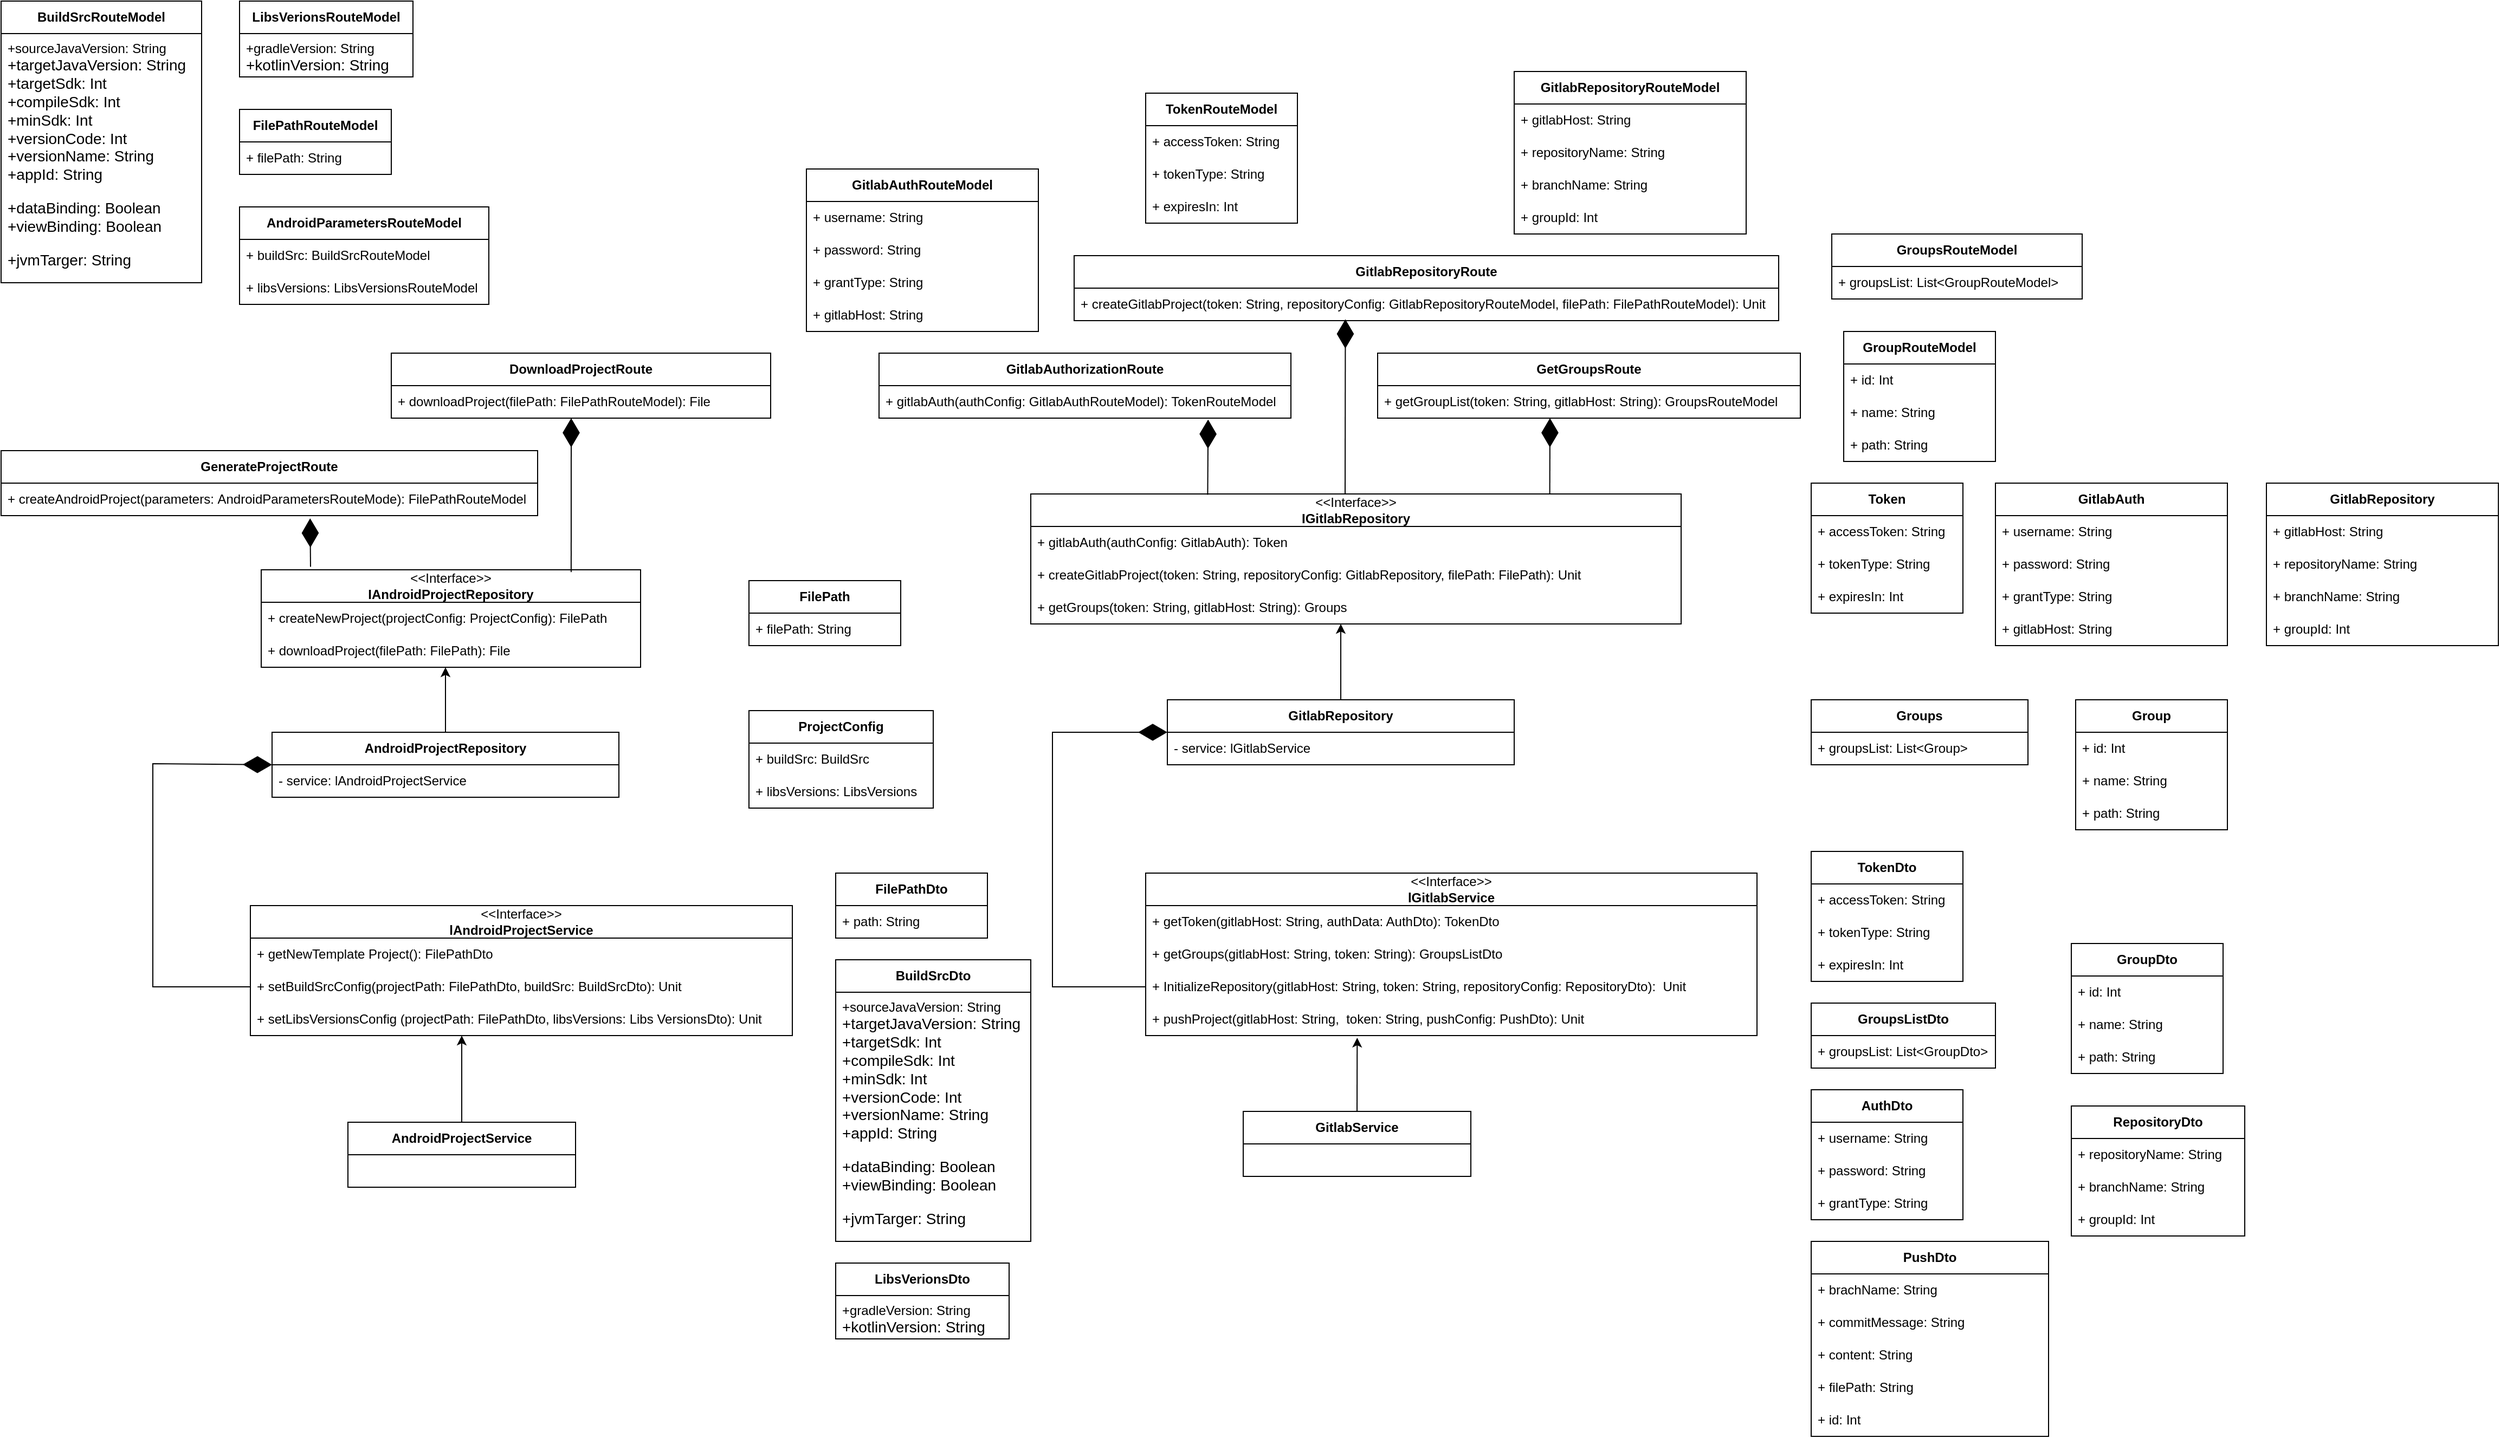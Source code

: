<mxfile version="21.3.7" type="device">
  <diagram id="QqnPoe2dKmuLvNGkM8AR" name="Страница 2">
    <mxGraphModel dx="2788" dy="2554" grid="0" gridSize="10" guides="1" tooltips="1" connect="1" arrows="1" fold="1" page="0" pageScale="1" pageWidth="827" pageHeight="1169" math="0" shadow="0">
      <root>
        <mxCell id="0" />
        <mxCell id="1" parent="0" />
        <mxCell id="1bQ7xXCI_m404nSx6LuV-2" value="&amp;lt;&amp;lt;Interface&amp;gt;&amp;gt;&lt;br&gt;&lt;b&gt;IAndroidProjectRepository&lt;/b&gt;" style="swimlane;fontStyle=0;childLayout=stackLayout;horizontal=1;startSize=30;horizontalStack=0;resizeParent=1;resizeParentMax=0;resizeLast=0;collapsible=1;marginBottom=0;whiteSpace=wrap;html=1;" vertex="1" parent="1">
          <mxGeometry x="130" y="110" width="350" height="90" as="geometry" />
        </mxCell>
        <mxCell id="1bQ7xXCI_m404nSx6LuV-3" value="+ createNewProject(projectConfig: ProjectConfig): FilePath" style="text;strokeColor=none;fillColor=none;align=left;verticalAlign=middle;spacingLeft=4;spacingRight=4;overflow=hidden;points=[[0,0.5],[1,0.5]];portConstraint=eastwest;rotatable=0;whiteSpace=wrap;html=1;" vertex="1" parent="1bQ7xXCI_m404nSx6LuV-2">
          <mxGeometry y="30" width="350" height="30" as="geometry" />
        </mxCell>
        <mxCell id="GmFk4hsLB5Go_FKo_Ru6-91" value="+ downloadProject(filePath: FilePath): File" style="text;strokeColor=none;fillColor=none;align=left;verticalAlign=middle;spacingLeft=4;spacingRight=4;overflow=hidden;points=[[0,0.5],[1,0.5]];portConstraint=eastwest;rotatable=0;whiteSpace=wrap;html=1;" vertex="1" parent="1bQ7xXCI_m404nSx6LuV-2">
          <mxGeometry y="60" width="350" height="30" as="geometry" />
        </mxCell>
        <mxCell id="1bQ7xXCI_m404nSx6LuV-6" value="&lt;b&gt;AndroidProjectRepository&lt;/b&gt;" style="swimlane;fontStyle=0;childLayout=stackLayout;horizontal=1;startSize=30;horizontalStack=0;resizeParent=1;resizeParentMax=0;resizeLast=0;collapsible=1;marginBottom=0;whiteSpace=wrap;html=1;" vertex="1" parent="1">
          <mxGeometry x="140" y="260" width="320" height="60" as="geometry" />
        </mxCell>
        <mxCell id="1bQ7xXCI_m404nSx6LuV-7" value="- service: lAndroidProjectService" style="text;strokeColor=none;fillColor=none;align=left;verticalAlign=middle;spacingLeft=4;spacingRight=4;overflow=hidden;points=[[0,0.5],[1,0.5]];portConstraint=eastwest;rotatable=0;whiteSpace=wrap;html=1;" vertex="1" parent="1bQ7xXCI_m404nSx6LuV-6">
          <mxGeometry y="30" width="320" height="30" as="geometry" />
        </mxCell>
        <mxCell id="1bQ7xXCI_m404nSx6LuV-10" value="&amp;lt;&amp;lt;Interface&amp;gt;&amp;gt;&lt;br&gt;&lt;b&gt;lAndroidProjectService&lt;/b&gt;" style="swimlane;fontStyle=0;childLayout=stackLayout;horizontal=1;startSize=30;horizontalStack=0;resizeParent=1;resizeParentMax=0;resizeLast=0;collapsible=1;marginBottom=0;whiteSpace=wrap;html=1;" vertex="1" parent="1">
          <mxGeometry x="120" y="420" width="500" height="120" as="geometry" />
        </mxCell>
        <mxCell id="1bQ7xXCI_m404nSx6LuV-11" value="+ getNewTemplate Project(): FilePathDto" style="text;strokeColor=none;fillColor=none;align=left;verticalAlign=middle;spacingLeft=4;spacingRight=4;overflow=hidden;points=[[0,0.5],[1,0.5]];portConstraint=eastwest;rotatable=0;whiteSpace=wrap;html=1;" vertex="1" parent="1bQ7xXCI_m404nSx6LuV-10">
          <mxGeometry y="30" width="500" height="30" as="geometry" />
        </mxCell>
        <mxCell id="1bQ7xXCI_m404nSx6LuV-12" value="+ setBuildSrcConfig(projectPath: FilePathDto, buildSrc: BuildSrcDto): Unit" style="text;strokeColor=none;fillColor=none;align=left;verticalAlign=middle;spacingLeft=4;spacingRight=4;overflow=hidden;points=[[0,0.5],[1,0.5]];portConstraint=eastwest;rotatable=0;whiteSpace=wrap;html=1;" vertex="1" parent="1bQ7xXCI_m404nSx6LuV-10">
          <mxGeometry y="60" width="500" height="30" as="geometry" />
        </mxCell>
        <mxCell id="1bQ7xXCI_m404nSx6LuV-13" value="+ setLibsVersionsConfig (projectPath: FilePathDto, libsVersions: Libs VersionsDto): Unit" style="text;strokeColor=none;fillColor=none;align=left;verticalAlign=middle;spacingLeft=4;spacingRight=4;overflow=hidden;points=[[0,0.5],[1,0.5]];portConstraint=eastwest;rotatable=0;whiteSpace=wrap;html=1;" vertex="1" parent="1bQ7xXCI_m404nSx6LuV-10">
          <mxGeometry y="90" width="500" height="30" as="geometry" />
        </mxCell>
        <mxCell id="1bQ7xXCI_m404nSx6LuV-14" value="&lt;b&gt;AndroidProjectService&lt;/b&gt;" style="swimlane;fontStyle=0;childLayout=stackLayout;horizontal=1;startSize=30;horizontalStack=0;resizeParent=1;resizeParentMax=0;resizeLast=0;collapsible=1;marginBottom=0;whiteSpace=wrap;html=1;" vertex="1" parent="1">
          <mxGeometry x="210" y="620" width="210" height="60" as="geometry" />
        </mxCell>
        <mxCell id="1bQ7xXCI_m404nSx6LuV-18" value="&lt;b&gt;FilePath&lt;/b&gt;" style="swimlane;fontStyle=0;childLayout=stackLayout;horizontal=1;startSize=30;horizontalStack=0;resizeParent=1;resizeParentMax=0;resizeLast=0;collapsible=1;marginBottom=0;whiteSpace=wrap;html=1;" vertex="1" parent="1">
          <mxGeometry x="580" y="120" width="140" height="60" as="geometry" />
        </mxCell>
        <mxCell id="1bQ7xXCI_m404nSx6LuV-19" value="+ filePath: String" style="text;strokeColor=none;fillColor=none;align=left;verticalAlign=middle;spacingLeft=4;spacingRight=4;overflow=hidden;points=[[0,0.5],[1,0.5]];portConstraint=eastwest;rotatable=0;whiteSpace=wrap;html=1;" vertex="1" parent="1bQ7xXCI_m404nSx6LuV-18">
          <mxGeometry y="30" width="140" height="30" as="geometry" />
        </mxCell>
        <mxCell id="1bQ7xXCI_m404nSx6LuV-22" value="&lt;b&gt;ProjectConfig&lt;/b&gt;" style="swimlane;fontStyle=0;childLayout=stackLayout;horizontal=1;startSize=30;horizontalStack=0;resizeParent=1;resizeParentMax=0;resizeLast=0;collapsible=1;marginBottom=0;whiteSpace=wrap;html=1;" vertex="1" parent="1">
          <mxGeometry x="580" y="240" width="170" height="90" as="geometry" />
        </mxCell>
        <mxCell id="1bQ7xXCI_m404nSx6LuV-23" value="+ buildSrc: BuildSrc" style="text;strokeColor=none;fillColor=none;align=left;verticalAlign=middle;spacingLeft=4;spacingRight=4;overflow=hidden;points=[[0,0.5],[1,0.5]];portConstraint=eastwest;rotatable=0;whiteSpace=wrap;html=1;" vertex="1" parent="1bQ7xXCI_m404nSx6LuV-22">
          <mxGeometry y="30" width="170" height="30" as="geometry" />
        </mxCell>
        <mxCell id="1bQ7xXCI_m404nSx6LuV-24" value="+ libsVersions: LibsVersions" style="text;strokeColor=none;fillColor=none;align=left;verticalAlign=middle;spacingLeft=4;spacingRight=4;overflow=hidden;points=[[0,0.5],[1,0.5]];portConstraint=eastwest;rotatable=0;whiteSpace=wrap;html=1;" vertex="1" parent="1bQ7xXCI_m404nSx6LuV-22">
          <mxGeometry y="60" width="170" height="30" as="geometry" />
        </mxCell>
        <mxCell id="1bQ7xXCI_m404nSx6LuV-26" value="&lt;b&gt;FilePathDto&lt;/b&gt;" style="swimlane;fontStyle=0;childLayout=stackLayout;horizontal=1;startSize=30;horizontalStack=0;resizeParent=1;resizeParentMax=0;resizeLast=0;collapsible=1;marginBottom=0;whiteSpace=wrap;html=1;" vertex="1" parent="1">
          <mxGeometry x="660" y="390" width="140" height="60" as="geometry" />
        </mxCell>
        <mxCell id="1bQ7xXCI_m404nSx6LuV-27" value="+ path: String" style="text;strokeColor=none;fillColor=none;align=left;verticalAlign=middle;spacingLeft=4;spacingRight=4;overflow=hidden;points=[[0,0.5],[1,0.5]];portConstraint=eastwest;rotatable=0;whiteSpace=wrap;html=1;" vertex="1" parent="1bQ7xXCI_m404nSx6LuV-26">
          <mxGeometry y="30" width="140" height="30" as="geometry" />
        </mxCell>
        <mxCell id="1bQ7xXCI_m404nSx6LuV-30" value="&lt;b&gt;BuildSrcDto&lt;/b&gt;" style="swimlane;fontStyle=0;childLayout=stackLayout;horizontal=1;startSize=30;horizontalStack=0;resizeParent=1;resizeParentMax=0;resizeLast=0;collapsible=1;marginBottom=0;whiteSpace=wrap;html=1;" vertex="1" parent="1">
          <mxGeometry x="660" y="470" width="180" height="260" as="geometry" />
        </mxCell>
        <mxCell id="GmFk4hsLB5Go_FKo_Ru6-3" value="+sourceJavaVersion: String&lt;br style=&quot;border-color: var(--border-color); font-size: 14px;&quot;&gt;&lt;span style=&quot;font-size: 14px;&quot;&gt;+targetJavaVersion: String&lt;/span&gt;&lt;br style=&quot;border-color: var(--border-color); font-size: 14px;&quot;&gt;&lt;span style=&quot;font-size: 14px;&quot;&gt;+targetSdk: Int&lt;/span&gt;&lt;br style=&quot;border-color: var(--border-color); font-size: 14px;&quot;&gt;&lt;span style=&quot;font-size: 14px;&quot;&gt;+compileSdk: Int&lt;/span&gt;&lt;br style=&quot;border-color: var(--border-color); font-size: 14px;&quot;&gt;&lt;span style=&quot;font-size: 14px;&quot;&gt;+minSdk: Int&lt;/span&gt;&lt;br style=&quot;border-color: var(--border-color); font-size: 14px;&quot;&gt;&lt;span style=&quot;font-size: 14px;&quot;&gt;+versionCode: Int&lt;/span&gt;&lt;br style=&quot;border-color: var(--border-color); font-size: 14px;&quot;&gt;&lt;span style=&quot;font-size: 14px;&quot;&gt;+versionName: String&lt;/span&gt;&lt;br style=&quot;border-color: var(--border-color); font-size: 14px;&quot;&gt;&lt;span style=&quot;font-size: 14px;&quot;&gt;+appId: String&lt;/span&gt;&lt;br style=&quot;border-color: var(--border-color); font-size: 14px;&quot;&gt;&lt;br style=&quot;border-color: var(--border-color); font-size: 14px;&quot;&gt;&lt;span style=&quot;font-size: 14px;&quot;&gt;+dataBinding: Boolean&lt;/span&gt;&lt;br style=&quot;border-color: var(--border-color); font-size: 14px;&quot;&gt;&lt;span style=&quot;font-size: 14px;&quot;&gt;+viewBinding: Boolean&lt;/span&gt;&lt;br style=&quot;border-color: var(--border-color); font-size: 14px;&quot;&gt;&lt;br style=&quot;border-color: var(--border-color); font-size: 14px;&quot;&gt;&lt;span style=&quot;font-size: 14px;&quot;&gt;+jvmTarger: String&lt;/span&gt;" style="text;strokeColor=none;fillColor=none;align=left;verticalAlign=top;spacingLeft=4;spacingRight=4;overflow=hidden;points=[[0,0.5],[1,0.5]];portConstraint=eastwest;rotatable=0;whiteSpace=wrap;html=1;" vertex="1" parent="1bQ7xXCI_m404nSx6LuV-30">
          <mxGeometry y="30" width="180" height="230" as="geometry" />
        </mxCell>
        <mxCell id="1bQ7xXCI_m404nSx6LuV-34" value="&lt;b&gt;LibsVerionsDto&lt;/b&gt;" style="swimlane;fontStyle=0;childLayout=stackLayout;horizontal=1;startSize=30;horizontalStack=0;resizeParent=1;resizeParentMax=0;resizeLast=0;collapsible=1;marginBottom=0;whiteSpace=wrap;html=1;" vertex="1" parent="1">
          <mxGeometry x="660" y="750" width="160" height="70" as="geometry" />
        </mxCell>
        <mxCell id="1bQ7xXCI_m404nSx6LuV-36" value="+gradleVersion: String&lt;br style=&quot;border-color: var(--border-color); font-size: 14px;&quot;&gt;&lt;span style=&quot;font-size: 14px;&quot;&gt;+kotlinVersion: String&lt;/span&gt;" style="text;strokeColor=none;fillColor=none;align=left;verticalAlign=top;spacingLeft=4;spacingRight=4;overflow=hidden;points=[[0,0.5],[1,0.5]];portConstraint=eastwest;rotatable=0;whiteSpace=wrap;html=1;" vertex="1" parent="1bQ7xXCI_m404nSx6LuV-34">
          <mxGeometry y="30" width="160" height="40" as="geometry" />
        </mxCell>
        <mxCell id="1bQ7xXCI_m404nSx6LuV-39" value="" style="endArrow=classic;html=1;rounded=0;exitX=0.5;exitY=0;exitDx=0;exitDy=0;" edge="1" parent="1" source="1bQ7xXCI_m404nSx6LuV-6">
          <mxGeometry width="50" height="50" relative="1" as="geometry">
            <mxPoint x="390" y="450" as="sourcePoint" />
            <mxPoint x="300" y="200" as="targetPoint" />
          </mxGeometry>
        </mxCell>
        <mxCell id="1bQ7xXCI_m404nSx6LuV-40" value="" style="endArrow=classic;html=1;rounded=0;exitX=0.5;exitY=0;exitDx=0;exitDy=0;" edge="1" parent="1" source="1bQ7xXCI_m404nSx6LuV-14">
          <mxGeometry width="50" height="50" relative="1" as="geometry">
            <mxPoint x="390" y="450" as="sourcePoint" />
            <mxPoint x="315" y="540" as="targetPoint" />
          </mxGeometry>
        </mxCell>
        <mxCell id="1bQ7xXCI_m404nSx6LuV-41" value="" style="endArrow=diamondThin;endFill=1;endSize=24;html=1;rounded=0;exitX=0;exitY=0.5;exitDx=0;exitDy=0;" edge="1" parent="1" source="1bQ7xXCI_m404nSx6LuV-12">
          <mxGeometry width="160" relative="1" as="geometry">
            <mxPoint x="370" y="450" as="sourcePoint" />
            <mxPoint x="140" y="290" as="targetPoint" />
            <Array as="points">
              <mxPoint x="30" y="495" />
              <mxPoint x="30" y="289" />
            </Array>
          </mxGeometry>
        </mxCell>
        <mxCell id="ino0MLJPYsOl3QF0Kqt5-3" value="&amp;lt;&amp;lt;Interface&amp;gt;&amp;gt;&lt;br&gt;&lt;b&gt;IGitlabRepository&lt;/b&gt;" style="swimlane;fontStyle=0;childLayout=stackLayout;horizontal=1;startSize=30;horizontalStack=0;resizeParent=1;resizeParentMax=0;resizeLast=0;collapsible=1;marginBottom=0;whiteSpace=wrap;html=1;" vertex="1" parent="1">
          <mxGeometry x="840" y="40" width="600" height="120" as="geometry" />
        </mxCell>
        <mxCell id="GmFk4hsLB5Go_FKo_Ru6-87" value="+ gitlabAuth(authConfig:&amp;nbsp;&lt;span style=&quot;border-color: var(--border-color); text-align: center;&quot;&gt;GitlabAuth&lt;/span&gt;): Token" style="text;strokeColor=none;fillColor=none;align=left;verticalAlign=middle;spacingLeft=4;spacingRight=4;overflow=hidden;points=[[0,0.5],[1,0.5]];portConstraint=eastwest;rotatable=0;whiteSpace=wrap;html=1;" vertex="1" parent="ino0MLJPYsOl3QF0Kqt5-3">
          <mxGeometry y="30" width="600" height="30" as="geometry" />
        </mxCell>
        <mxCell id="GmFk4hsLB5Go_FKo_Ru6-86" value="+ createGitlabProject(token: String, repositoryConfig:&amp;nbsp;&lt;span style=&quot;border-color: var(--border-color); text-align: center;&quot;&gt;GitlabRepository, filePath: FilePath&lt;/span&gt;): Unit" style="text;strokeColor=none;fillColor=none;align=left;verticalAlign=middle;spacingLeft=4;spacingRight=4;overflow=hidden;points=[[0,0.5],[1,0.5]];portConstraint=eastwest;rotatable=0;whiteSpace=wrap;html=1;" vertex="1" parent="ino0MLJPYsOl3QF0Kqt5-3">
          <mxGeometry y="60" width="600" height="30" as="geometry" />
        </mxCell>
        <mxCell id="GmFk4hsLB5Go_FKo_Ru6-88" value="+ getGroups(token: String, gitlabHost: String): Groups" style="text;strokeColor=none;fillColor=none;align=left;verticalAlign=middle;spacingLeft=4;spacingRight=4;overflow=hidden;points=[[0,0.5],[1,0.5]];portConstraint=eastwest;rotatable=0;whiteSpace=wrap;html=1;" vertex="1" parent="ino0MLJPYsOl3QF0Kqt5-3">
          <mxGeometry y="90" width="600" height="30" as="geometry" />
        </mxCell>
        <mxCell id="ino0MLJPYsOl3QF0Kqt5-5" value="&lt;b&gt;GitlabRepository&lt;/b&gt;" style="swimlane;fontStyle=0;childLayout=stackLayout;horizontal=1;startSize=30;horizontalStack=0;resizeParent=1;resizeParentMax=0;resizeLast=0;collapsible=1;marginBottom=0;whiteSpace=wrap;html=1;" vertex="1" parent="1">
          <mxGeometry x="966" y="230" width="320" height="60" as="geometry" />
        </mxCell>
        <mxCell id="ino0MLJPYsOl3QF0Kqt5-6" value="- service:&amp;nbsp;&lt;span style=&quot;border-color: var(--border-color); text-align: center;&quot;&gt;lGitlabService&lt;/span&gt;" style="text;strokeColor=none;fillColor=none;align=left;verticalAlign=middle;spacingLeft=4;spacingRight=4;overflow=hidden;points=[[0,0.5],[1,0.5]];portConstraint=eastwest;rotatable=0;whiteSpace=wrap;html=1;" vertex="1" parent="ino0MLJPYsOl3QF0Kqt5-5">
          <mxGeometry y="30" width="320" height="30" as="geometry" />
        </mxCell>
        <mxCell id="ino0MLJPYsOl3QF0Kqt5-7" value="&amp;lt;&amp;lt;Interface&amp;gt;&amp;gt;&lt;br&gt;&lt;b&gt;lGitlabService&lt;/b&gt;" style="swimlane;fontStyle=0;childLayout=stackLayout;horizontal=1;startSize=30;horizontalStack=0;resizeParent=1;resizeParentMax=0;resizeLast=0;collapsible=1;marginBottom=0;whiteSpace=wrap;html=1;" vertex="1" parent="1">
          <mxGeometry x="946" y="390" width="564" height="150" as="geometry" />
        </mxCell>
        <mxCell id="GmFk4hsLB5Go_FKo_Ru6-17" value="+ getToken(gitlabHost: String, authData: AuthDto): TokenDto&amp;nbsp;" style="text;strokeColor=none;fillColor=none;align=left;verticalAlign=middle;spacingLeft=4;spacingRight=4;overflow=hidden;points=[[0,0.5],[1,0.5]];portConstraint=eastwest;rotatable=0;whiteSpace=wrap;html=1;" vertex="1" parent="ino0MLJPYsOl3QF0Kqt5-7">
          <mxGeometry y="30" width="564" height="30" as="geometry" />
        </mxCell>
        <mxCell id="ino0MLJPYsOl3QF0Kqt5-26" value="+ getGroups(gitlabHost: String, token: String): GroupsListDto" style="text;strokeColor=none;fillColor=none;align=left;verticalAlign=middle;spacingLeft=4;spacingRight=4;overflow=hidden;points=[[0,0.5],[1,0.5]];portConstraint=eastwest;rotatable=0;whiteSpace=wrap;html=1;" vertex="1" parent="ino0MLJPYsOl3QF0Kqt5-7">
          <mxGeometry y="60" width="564" height="30" as="geometry" />
        </mxCell>
        <mxCell id="ino0MLJPYsOl3QF0Kqt5-8" value="+ InitializeRepository(gitlabHost: String, token: String, repositoryConfig: RepositoryDto): &amp;nbsp;Unit" style="text;strokeColor=none;fillColor=none;align=left;verticalAlign=middle;spacingLeft=4;spacingRight=4;overflow=hidden;points=[[0,0.5],[1,0.5]];portConstraint=eastwest;rotatable=0;whiteSpace=wrap;html=1;" vertex="1" parent="ino0MLJPYsOl3QF0Kqt5-7">
          <mxGeometry y="90" width="564" height="30" as="geometry" />
        </mxCell>
        <mxCell id="ino0MLJPYsOl3QF0Kqt5-10" value="+ pushProject(gitlabHost: String,&amp;nbsp; token: String, pushConfig: PushDto): Unit&amp;nbsp;" style="text;strokeColor=none;fillColor=none;align=left;verticalAlign=middle;spacingLeft=4;spacingRight=4;overflow=hidden;points=[[0,0.5],[1,0.5]];portConstraint=eastwest;rotatable=0;whiteSpace=wrap;html=1;" vertex="1" parent="ino0MLJPYsOl3QF0Kqt5-7">
          <mxGeometry y="120" width="564" height="30" as="geometry" />
        </mxCell>
        <mxCell id="ino0MLJPYsOl3QF0Kqt5-11" value="&lt;b&gt;GitlabService&lt;/b&gt;" style="swimlane;fontStyle=0;childLayout=stackLayout;horizontal=1;startSize=30;horizontalStack=0;resizeParent=1;resizeParentMax=0;resizeLast=0;collapsible=1;marginBottom=0;whiteSpace=wrap;html=1;" vertex="1" parent="1">
          <mxGeometry x="1036" y="610" width="210" height="60" as="geometry" />
        </mxCell>
        <mxCell id="ino0MLJPYsOl3QF0Kqt5-19" value="&lt;b&gt;AuthDto&lt;/b&gt;" style="swimlane;fontStyle=0;childLayout=stackLayout;horizontal=1;startSize=30;horizontalStack=0;resizeParent=1;resizeParentMax=0;resizeLast=0;collapsible=1;marginBottom=0;whiteSpace=wrap;html=1;" vertex="1" parent="1">
          <mxGeometry x="1560" y="590" width="140" height="120" as="geometry" />
        </mxCell>
        <mxCell id="ino0MLJPYsOl3QF0Kqt5-20" value="+ username: String" style="text;strokeColor=none;fillColor=none;align=left;verticalAlign=middle;spacingLeft=4;spacingRight=4;overflow=hidden;points=[[0,0.5],[1,0.5]];portConstraint=eastwest;rotatable=0;whiteSpace=wrap;html=1;" vertex="1" parent="ino0MLJPYsOl3QF0Kqt5-19">
          <mxGeometry y="30" width="140" height="30" as="geometry" />
        </mxCell>
        <mxCell id="ino0MLJPYsOl3QF0Kqt5-29" value="+ password: String" style="text;strokeColor=none;fillColor=none;align=left;verticalAlign=middle;spacingLeft=4;spacingRight=4;overflow=hidden;points=[[0,0.5],[1,0.5]];portConstraint=eastwest;rotatable=0;whiteSpace=wrap;html=1;" vertex="1" parent="ino0MLJPYsOl3QF0Kqt5-19">
          <mxGeometry y="60" width="140" height="30" as="geometry" />
        </mxCell>
        <mxCell id="ino0MLJPYsOl3QF0Kqt5-30" value="+ grantType: String" style="text;strokeColor=none;fillColor=none;align=left;verticalAlign=middle;spacingLeft=4;spacingRight=4;overflow=hidden;points=[[0,0.5],[1,0.5]];portConstraint=eastwest;rotatable=0;whiteSpace=wrap;html=1;" vertex="1" parent="ino0MLJPYsOl3QF0Kqt5-19">
          <mxGeometry y="90" width="140" height="30" as="geometry" />
        </mxCell>
        <mxCell id="ino0MLJPYsOl3QF0Kqt5-21" value="&lt;b&gt;RepositoryDto&lt;/b&gt;" style="swimlane;fontStyle=0;childLayout=stackLayout;horizontal=1;startSize=30;horizontalStack=0;resizeParent=1;resizeParentMax=0;resizeLast=0;collapsible=1;marginBottom=0;whiteSpace=wrap;html=1;" vertex="1" parent="1">
          <mxGeometry x="1800" y="605" width="160" height="120" as="geometry" />
        </mxCell>
        <mxCell id="GmFk4hsLB5Go_FKo_Ru6-84" value="+ repositoryName: String" style="text;strokeColor=none;fillColor=none;align=left;verticalAlign=middle;spacingLeft=4;spacingRight=4;overflow=hidden;points=[[0,0.5],[1,0.5]];portConstraint=eastwest;rotatable=0;whiteSpace=wrap;html=1;" vertex="1" parent="ino0MLJPYsOl3QF0Kqt5-21">
          <mxGeometry y="30" width="160" height="30" as="geometry" />
        </mxCell>
        <mxCell id="ino0MLJPYsOl3QF0Kqt5-22" value="+ branchName: String" style="text;strokeColor=none;fillColor=none;align=left;verticalAlign=middle;spacingLeft=4;spacingRight=4;overflow=hidden;points=[[0,0.5],[1,0.5]];portConstraint=eastwest;rotatable=0;whiteSpace=wrap;html=1;" vertex="1" parent="ino0MLJPYsOl3QF0Kqt5-21">
          <mxGeometry y="60" width="160" height="30" as="geometry" />
        </mxCell>
        <mxCell id="GmFk4hsLB5Go_FKo_Ru6-85" value="+ groupId: Int" style="text;strokeColor=none;fillColor=none;align=left;verticalAlign=middle;spacingLeft=4;spacingRight=4;overflow=hidden;points=[[0,0.5],[1,0.5]];portConstraint=eastwest;rotatable=0;whiteSpace=wrap;html=1;" vertex="1" parent="ino0MLJPYsOl3QF0Kqt5-21">
          <mxGeometry y="90" width="160" height="30" as="geometry" />
        </mxCell>
        <mxCell id="ino0MLJPYsOl3QF0Kqt5-23" value="" style="endArrow=classic;html=1;rounded=0;exitX=0.5;exitY=0;exitDx=0;exitDy=0;" edge="1" parent="1" source="ino0MLJPYsOl3QF0Kqt5-5">
          <mxGeometry width="50" height="50" relative="1" as="geometry">
            <mxPoint x="1216" y="420" as="sourcePoint" />
            <mxPoint x="1126" y="160" as="targetPoint" />
          </mxGeometry>
        </mxCell>
        <mxCell id="ino0MLJPYsOl3QF0Kqt5-24" value="" style="endArrow=classic;html=1;rounded=0;exitX=0.5;exitY=0;exitDx=0;exitDy=0;entryX=0.346;entryY=1.065;entryDx=0;entryDy=0;entryPerimeter=0;" edge="1" parent="1" source="ino0MLJPYsOl3QF0Kqt5-11" target="ino0MLJPYsOl3QF0Kqt5-10">
          <mxGeometry width="50" height="50" relative="1" as="geometry">
            <mxPoint x="1216" y="420" as="sourcePoint" />
            <mxPoint x="1141" y="550" as="targetPoint" />
          </mxGeometry>
        </mxCell>
        <mxCell id="ino0MLJPYsOl3QF0Kqt5-25" value="" style="endArrow=diamondThin;endFill=1;endSize=24;html=1;rounded=0;exitX=0;exitY=0.5;exitDx=0;exitDy=0;" edge="1" parent="1" source="ino0MLJPYsOl3QF0Kqt5-8">
          <mxGeometry width="160" relative="1" as="geometry">
            <mxPoint x="1196" y="420" as="sourcePoint" />
            <mxPoint x="966" y="260" as="targetPoint" />
            <Array as="points">
              <mxPoint x="860" y="495" />
              <mxPoint x="860" y="260" />
            </Array>
          </mxGeometry>
        </mxCell>
        <mxCell id="ino0MLJPYsOl3QF0Kqt5-33" value="&lt;b&gt;PushDto&lt;/b&gt;" style="swimlane;fontStyle=0;childLayout=stackLayout;horizontal=1;startSize=30;horizontalStack=0;resizeParent=1;resizeParentMax=0;resizeLast=0;collapsible=1;marginBottom=0;whiteSpace=wrap;html=1;" vertex="1" parent="1">
          <mxGeometry x="1560" y="730" width="219" height="180" as="geometry" />
        </mxCell>
        <mxCell id="ino0MLJPYsOl3QF0Kqt5-35" value="+ brachName: String" style="text;strokeColor=none;fillColor=none;align=left;verticalAlign=middle;spacingLeft=4;spacingRight=4;overflow=hidden;points=[[0,0.5],[1,0.5]];portConstraint=eastwest;rotatable=0;whiteSpace=wrap;html=1;" vertex="1" parent="ino0MLJPYsOl3QF0Kqt5-33">
          <mxGeometry y="30" width="219" height="30" as="geometry" />
        </mxCell>
        <mxCell id="ino0MLJPYsOl3QF0Kqt5-37" value="+ commitMessage: String" style="text;strokeColor=none;fillColor=none;align=left;verticalAlign=middle;spacingLeft=4;spacingRight=4;overflow=hidden;points=[[0,0.5],[1,0.5]];portConstraint=eastwest;rotatable=0;whiteSpace=wrap;html=1;" vertex="1" parent="ino0MLJPYsOl3QF0Kqt5-33">
          <mxGeometry y="60" width="219" height="30" as="geometry" />
        </mxCell>
        <mxCell id="ino0MLJPYsOl3QF0Kqt5-36" value="+ content: String" style="text;strokeColor=none;fillColor=none;align=left;verticalAlign=middle;spacingLeft=4;spacingRight=4;overflow=hidden;points=[[0,0.5],[1,0.5]];portConstraint=eastwest;rotatable=0;whiteSpace=wrap;html=1;" vertex="1" parent="ino0MLJPYsOl3QF0Kqt5-33">
          <mxGeometry y="90" width="219" height="30" as="geometry" />
        </mxCell>
        <mxCell id="ino0MLJPYsOl3QF0Kqt5-39" value="+ filePath: String" style="text;strokeColor=none;fillColor=none;align=left;verticalAlign=middle;spacingLeft=4;spacingRight=4;overflow=hidden;points=[[0,0.5],[1,0.5]];portConstraint=eastwest;rotatable=0;whiteSpace=wrap;html=1;" vertex="1" parent="ino0MLJPYsOl3QF0Kqt5-33">
          <mxGeometry y="120" width="219" height="30" as="geometry" />
        </mxCell>
        <mxCell id="ino0MLJPYsOl3QF0Kqt5-40" value="+ id: Int" style="text;strokeColor=none;fillColor=none;align=left;verticalAlign=middle;spacingLeft=4;spacingRight=4;overflow=hidden;points=[[0,0.5],[1,0.5]];portConstraint=eastwest;rotatable=0;whiteSpace=wrap;html=1;" vertex="1" parent="ino0MLJPYsOl3QF0Kqt5-33">
          <mxGeometry y="150" width="219" height="30" as="geometry" />
        </mxCell>
        <mxCell id="GmFk4hsLB5Go_FKo_Ru6-1" value="&lt;font style=&quot;font-size: 12px;&quot;&gt;&lt;b&gt;AndroidParameters&lt;font style=&quot;font-size: 12px;&quot;&gt;RouteModel&lt;/font&gt;&lt;/b&gt;&lt;/font&gt;" style="swimlane;fontStyle=0;childLayout=stackLayout;horizontal=1;startSize=30;horizontalStack=0;resizeParent=1;resizeParentMax=0;resizeLast=0;collapsible=1;marginBottom=0;whiteSpace=wrap;html=1;" vertex="1" parent="1">
          <mxGeometry x="110" y="-225" width="230" height="90" as="geometry" />
        </mxCell>
        <mxCell id="GmFk4hsLB5Go_FKo_Ru6-92" value="+ buildSrc: BuildSrcRouteModel" style="text;strokeColor=none;fillColor=none;align=left;verticalAlign=middle;spacingLeft=4;spacingRight=4;overflow=hidden;points=[[0,0.5],[1,0.5]];portConstraint=eastwest;rotatable=0;whiteSpace=wrap;html=1;" vertex="1" parent="GmFk4hsLB5Go_FKo_Ru6-1">
          <mxGeometry y="30" width="230" height="30" as="geometry" />
        </mxCell>
        <mxCell id="GmFk4hsLB5Go_FKo_Ru6-93" value="+ libsVersions: LibsVersionsRouteModel" style="text;strokeColor=none;fillColor=none;align=left;verticalAlign=middle;spacingLeft=4;spacingRight=4;overflow=hidden;points=[[0,0.5],[1,0.5]];portConstraint=eastwest;rotatable=0;whiteSpace=wrap;html=1;" vertex="1" parent="GmFk4hsLB5Go_FKo_Ru6-1">
          <mxGeometry y="60" width="230" height="30" as="geometry" />
        </mxCell>
        <mxCell id="GmFk4hsLB5Go_FKo_Ru6-7" value="&lt;b&gt;GitlabAuthRouteModel&lt;/b&gt;" style="swimlane;fontStyle=0;childLayout=stackLayout;horizontal=1;startSize=30;horizontalStack=0;resizeParent=1;resizeParentMax=0;resizeLast=0;collapsible=1;marginBottom=0;whiteSpace=wrap;html=1;" vertex="1" parent="1">
          <mxGeometry x="633" y="-260" width="214" height="150" as="geometry" />
        </mxCell>
        <mxCell id="GmFk4hsLB5Go_FKo_Ru6-9" value="+ username: String" style="text;strokeColor=none;fillColor=none;align=left;verticalAlign=middle;spacingLeft=4;spacingRight=4;overflow=hidden;points=[[0,0.5],[1,0.5]];portConstraint=eastwest;rotatable=0;whiteSpace=wrap;html=1;" vertex="1" parent="GmFk4hsLB5Go_FKo_Ru6-7">
          <mxGeometry y="30" width="214" height="30" as="geometry" />
        </mxCell>
        <mxCell id="GmFk4hsLB5Go_FKo_Ru6-10" value="+ password: String" style="text;strokeColor=none;fillColor=none;align=left;verticalAlign=middle;spacingLeft=4;spacingRight=4;overflow=hidden;points=[[0,0.5],[1,0.5]];portConstraint=eastwest;rotatable=0;whiteSpace=wrap;html=1;" vertex="1" parent="GmFk4hsLB5Go_FKo_Ru6-7">
          <mxGeometry y="60" width="214" height="30" as="geometry" />
        </mxCell>
        <mxCell id="GmFk4hsLB5Go_FKo_Ru6-81" value="+ grantType: String" style="text;strokeColor=none;fillColor=none;align=left;verticalAlign=middle;spacingLeft=4;spacingRight=4;overflow=hidden;points=[[0,0.5],[1,0.5]];portConstraint=eastwest;rotatable=0;whiteSpace=wrap;html=1;" vertex="1" parent="GmFk4hsLB5Go_FKo_Ru6-7">
          <mxGeometry y="90" width="214" height="30" as="geometry" />
        </mxCell>
        <mxCell id="GmFk4hsLB5Go_FKo_Ru6-11" value="+ gitlabHost: String" style="text;strokeColor=none;fillColor=none;align=left;verticalAlign=middle;spacingLeft=4;spacingRight=4;overflow=hidden;points=[[0,0.5],[1,0.5]];portConstraint=eastwest;rotatable=0;whiteSpace=wrap;html=1;" vertex="1" parent="GmFk4hsLB5Go_FKo_Ru6-7">
          <mxGeometry y="120" width="214" height="30" as="geometry" />
        </mxCell>
        <mxCell id="GmFk4hsLB5Go_FKo_Ru6-19" value="&lt;b&gt;GitlabRepositoryRoute&lt;/b&gt;" style="swimlane;fontStyle=0;childLayout=stackLayout;horizontal=1;startSize=30;horizontalStack=0;resizeParent=1;resizeParentMax=0;resizeLast=0;collapsible=1;marginBottom=0;whiteSpace=wrap;html=1;" vertex="1" parent="1">
          <mxGeometry x="880" y="-180" width="650" height="60" as="geometry" />
        </mxCell>
        <mxCell id="GmFk4hsLB5Go_FKo_Ru6-22" value="+ createGitlabProject(token: String, repositoryConfig:&amp;nbsp;&lt;span style=&quot;border-color: var(--border-color); text-align: center;&quot;&gt;GitlabRepositoryRouteModel, filePath: FilePathRouteModel&lt;/span&gt;): Unit" style="text;strokeColor=none;fillColor=none;align=left;verticalAlign=middle;spacingLeft=4;spacingRight=4;overflow=hidden;points=[[0,0.5],[1,0.5]];portConstraint=eastwest;rotatable=0;whiteSpace=wrap;html=1;" vertex="1" parent="GmFk4hsLB5Go_FKo_Ru6-19">
          <mxGeometry y="30" width="650" height="30" as="geometry" />
        </mxCell>
        <mxCell id="GmFk4hsLB5Go_FKo_Ru6-23" value="&lt;b&gt;GetGroupsRoute&lt;/b&gt;" style="swimlane;fontStyle=0;childLayout=stackLayout;horizontal=1;startSize=30;horizontalStack=0;resizeParent=1;resizeParentMax=0;resizeLast=0;collapsible=1;marginBottom=0;whiteSpace=wrap;html=1;" vertex="1" parent="1">
          <mxGeometry x="1160" y="-90" width="390" height="60" as="geometry" />
        </mxCell>
        <mxCell id="GmFk4hsLB5Go_FKo_Ru6-24" value="+ getGroupList(token: String, gitlabHost: String): GroupsRouteModel" style="text;strokeColor=none;fillColor=none;align=left;verticalAlign=middle;spacingLeft=4;spacingRight=4;overflow=hidden;points=[[0,0.5],[1,0.5]];portConstraint=eastwest;rotatable=0;whiteSpace=wrap;html=1;" vertex="1" parent="GmFk4hsLB5Go_FKo_Ru6-23">
          <mxGeometry y="30" width="390" height="30" as="geometry" />
        </mxCell>
        <mxCell id="GmFk4hsLB5Go_FKo_Ru6-27" value="&lt;b&gt;GitlabAuthorizationRoute&lt;/b&gt;" style="swimlane;fontStyle=0;childLayout=stackLayout;horizontal=1;startSize=30;horizontalStack=0;resizeParent=1;resizeParentMax=0;resizeLast=0;collapsible=1;marginBottom=0;whiteSpace=wrap;html=1;" vertex="1" parent="1">
          <mxGeometry x="700" y="-90" width="380" height="60" as="geometry" />
        </mxCell>
        <mxCell id="GmFk4hsLB5Go_FKo_Ru6-58" value="+ gitlabAuth(authConfig:&amp;nbsp;&lt;span style=&quot;border-color: var(--border-color); text-align: center;&quot;&gt;GitlabAuthRouteModel&lt;/span&gt;): TokenRouteModel" style="text;strokeColor=none;fillColor=none;align=left;verticalAlign=middle;spacingLeft=4;spacingRight=4;overflow=hidden;points=[[0,0.5],[1,0.5]];portConstraint=eastwest;rotatable=0;whiteSpace=wrap;html=1;" vertex="1" parent="GmFk4hsLB5Go_FKo_Ru6-27">
          <mxGeometry y="30" width="380" height="30" as="geometry" />
        </mxCell>
        <mxCell id="GmFk4hsLB5Go_FKo_Ru6-31" value="&lt;b&gt;GenerateProjectRoute&lt;/b&gt;" style="swimlane;fontStyle=0;childLayout=stackLayout;horizontal=1;startSize=30;horizontalStack=0;resizeParent=1;resizeParentMax=0;resizeLast=0;collapsible=1;marginBottom=0;whiteSpace=wrap;html=1;" vertex="1" parent="1">
          <mxGeometry x="-110" width="495" height="60" as="geometry" />
        </mxCell>
        <mxCell id="GmFk4hsLB5Go_FKo_Ru6-32" value="+ createAndroidProject(parameters:&amp;nbsp;AndroidParameters&lt;font style=&quot;border-color: var(--border-color);&quot;&gt;RouteMode&lt;/font&gt;): FilePathRouteModel&amp;nbsp;" style="text;strokeColor=none;fillColor=none;align=left;verticalAlign=middle;spacingLeft=4;spacingRight=4;overflow=hidden;points=[[0,0.5],[1,0.5]];portConstraint=eastwest;rotatable=0;whiteSpace=wrap;html=1;" vertex="1" parent="GmFk4hsLB5Go_FKo_Ru6-31">
          <mxGeometry y="30" width="495" height="30" as="geometry" />
        </mxCell>
        <mxCell id="GmFk4hsLB5Go_FKo_Ru6-36" value="" style="endArrow=diamondThin;endFill=1;endSize=24;html=1;rounded=0;exitX=0.13;exitY=-0.031;exitDx=0;exitDy=0;entryX=0.576;entryY=1.085;entryDx=0;entryDy=0;entryPerimeter=0;exitPerimeter=0;" edge="1" parent="1" source="1bQ7xXCI_m404nSx6LuV-2" target="GmFk4hsLB5Go_FKo_Ru6-32">
          <mxGeometry width="160" relative="1" as="geometry">
            <mxPoint x="580" y="190" as="sourcePoint" />
            <mxPoint x="335" y="-10" as="targetPoint" />
          </mxGeometry>
        </mxCell>
        <mxCell id="GmFk4hsLB5Go_FKo_Ru6-37" value="" style="endArrow=diamondThin;endFill=1;endSize=24;html=1;rounded=0;exitX=0.272;exitY=0.006;exitDx=0;exitDy=0;exitPerimeter=0;entryX=0.799;entryY=1.041;entryDx=0;entryDy=0;entryPerimeter=0;" edge="1" parent="1" source="ino0MLJPYsOl3QF0Kqt5-3" target="GmFk4hsLB5Go_FKo_Ru6-58">
          <mxGeometry width="160" relative="1" as="geometry">
            <mxPoint x="730" y="180" as="sourcePoint" />
            <mxPoint x="1016" y="-30" as="targetPoint" />
          </mxGeometry>
        </mxCell>
        <mxCell id="GmFk4hsLB5Go_FKo_Ru6-38" value="" style="endArrow=diamondThin;endFill=1;endSize=24;html=1;rounded=0;entryX=0.385;entryY=0.958;entryDx=0;entryDy=0;entryPerimeter=0;" edge="1" parent="1" target="GmFk4hsLB5Go_FKo_Ru6-22">
          <mxGeometry width="160" relative="1" as="geometry">
            <mxPoint x="1130" y="40" as="sourcePoint" />
            <mxPoint x="890" y="180" as="targetPoint" />
          </mxGeometry>
        </mxCell>
        <mxCell id="GmFk4hsLB5Go_FKo_Ru6-39" value="" style="endArrow=diamondThin;endFill=1;endSize=24;html=1;rounded=0;exitX=0.798;exitY=-0.002;exitDx=0;exitDy=0;exitPerimeter=0;" edge="1" parent="1" source="ino0MLJPYsOl3QF0Kqt5-3">
          <mxGeometry width="160" relative="1" as="geometry">
            <mxPoint x="730" y="180" as="sourcePoint" />
            <mxPoint x="1319" y="-30" as="targetPoint" />
          </mxGeometry>
        </mxCell>
        <mxCell id="GmFk4hsLB5Go_FKo_Ru6-40" value="&lt;b&gt;DownloadProjectRoute&lt;/b&gt;" style="swimlane;fontStyle=0;childLayout=stackLayout;horizontal=1;startSize=30;horizontalStack=0;resizeParent=1;resizeParentMax=0;resizeLast=0;collapsible=1;marginBottom=0;whiteSpace=wrap;html=1;" vertex="1" parent="1">
          <mxGeometry x="250" y="-90" width="350" height="60" as="geometry" />
        </mxCell>
        <mxCell id="GmFk4hsLB5Go_FKo_Ru6-42" value="+ downloadProject(filePath: FilePathRouteModel): File" style="text;strokeColor=none;fillColor=none;align=left;verticalAlign=middle;spacingLeft=4;spacingRight=4;overflow=hidden;points=[[0,0.5],[1,0.5]];portConstraint=eastwest;rotatable=0;whiteSpace=wrap;html=1;" vertex="1" parent="GmFk4hsLB5Go_FKo_Ru6-40">
          <mxGeometry y="30" width="350" height="30" as="geometry" />
        </mxCell>
        <mxCell id="GmFk4hsLB5Go_FKo_Ru6-44" value="" style="endArrow=diamondThin;endFill=1;endSize=24;html=1;rounded=0;exitX=0.817;exitY=0.024;exitDx=0;exitDy=0;exitPerimeter=0;" edge="1" parent="1" source="1bQ7xXCI_m404nSx6LuV-2">
          <mxGeometry width="160" relative="1" as="geometry">
            <mxPoint x="350" y="180" as="sourcePoint" />
            <mxPoint x="416" y="-30" as="targetPoint" />
          </mxGeometry>
        </mxCell>
        <mxCell id="GmFk4hsLB5Go_FKo_Ru6-45" value="&lt;b&gt;GitlabRepositoryRouteModel&lt;/b&gt;" style="swimlane;fontStyle=0;childLayout=stackLayout;horizontal=1;startSize=30;horizontalStack=0;resizeParent=1;resizeParentMax=0;resizeLast=0;collapsible=1;marginBottom=0;whiteSpace=wrap;html=1;" vertex="1" parent="1">
          <mxGeometry x="1286" y="-350" width="214" height="150" as="geometry" />
        </mxCell>
        <mxCell id="GmFk4hsLB5Go_FKo_Ru6-46" value="+ gitlabHost: String" style="text;strokeColor=none;fillColor=none;align=left;verticalAlign=middle;spacingLeft=4;spacingRight=4;overflow=hidden;points=[[0,0.5],[1,0.5]];portConstraint=eastwest;rotatable=0;whiteSpace=wrap;html=1;" vertex="1" parent="GmFk4hsLB5Go_FKo_Ru6-45">
          <mxGeometry y="30" width="214" height="30" as="geometry" />
        </mxCell>
        <mxCell id="GmFk4hsLB5Go_FKo_Ru6-82" value="+ repositoryName: String" style="text;strokeColor=none;fillColor=none;align=left;verticalAlign=middle;spacingLeft=4;spacingRight=4;overflow=hidden;points=[[0,0.5],[1,0.5]];portConstraint=eastwest;rotatable=0;whiteSpace=wrap;html=1;" vertex="1" parent="GmFk4hsLB5Go_FKo_Ru6-45">
          <mxGeometry y="60" width="214" height="30" as="geometry" />
        </mxCell>
        <mxCell id="GmFk4hsLB5Go_FKo_Ru6-50" value="+ branchName: String" style="text;strokeColor=none;fillColor=none;align=left;verticalAlign=middle;spacingLeft=4;spacingRight=4;overflow=hidden;points=[[0,0.5],[1,0.5]];portConstraint=eastwest;rotatable=0;whiteSpace=wrap;html=1;" vertex="1" parent="GmFk4hsLB5Go_FKo_Ru6-45">
          <mxGeometry y="90" width="214" height="30" as="geometry" />
        </mxCell>
        <mxCell id="GmFk4hsLB5Go_FKo_Ru6-83" value="+ groupId: Int" style="text;strokeColor=none;fillColor=none;align=left;verticalAlign=middle;spacingLeft=4;spacingRight=4;overflow=hidden;points=[[0,0.5],[1,0.5]];portConstraint=eastwest;rotatable=0;whiteSpace=wrap;html=1;" vertex="1" parent="GmFk4hsLB5Go_FKo_Ru6-45">
          <mxGeometry y="120" width="214" height="30" as="geometry" />
        </mxCell>
        <mxCell id="GmFk4hsLB5Go_FKo_Ru6-59" value="&lt;b&gt;GroupsRouteModel&lt;/b&gt;" style="swimlane;fontStyle=0;childLayout=stackLayout;horizontal=1;startSize=30;horizontalStack=0;resizeParent=1;resizeParentMax=0;resizeLast=0;collapsible=1;marginBottom=0;whiteSpace=wrap;html=1;" vertex="1" parent="1">
          <mxGeometry x="1579" y="-200" width="231" height="60" as="geometry" />
        </mxCell>
        <mxCell id="GmFk4hsLB5Go_FKo_Ru6-60" value="+ groupsList: List&amp;lt;GroupRouteModel&amp;gt;" style="text;strokeColor=none;fillColor=none;align=left;verticalAlign=middle;spacingLeft=4;spacingRight=4;overflow=hidden;points=[[0,0.5],[1,0.5]];portConstraint=eastwest;rotatable=0;whiteSpace=wrap;html=1;" vertex="1" parent="GmFk4hsLB5Go_FKo_Ru6-59">
          <mxGeometry y="30" width="231" height="30" as="geometry" />
        </mxCell>
        <mxCell id="GmFk4hsLB5Go_FKo_Ru6-63" value="&lt;span style=&quot;color: rgb(0, 0, 0); font-family: Helvetica; font-size: 12px; font-style: normal; font-variant-ligatures: normal; font-variant-caps: normal; letter-spacing: normal; orphans: 2; text-align: left; text-indent: 0px; text-transform: none; widows: 2; word-spacing: 0px; -webkit-text-stroke-width: 0px; background-color: rgb(251, 251, 251); text-decoration-thickness: initial; text-decoration-style: initial; text-decoration-color: initial; float: none; display: inline !important;&quot;&gt;&lt;b&gt;GroupsListDto&lt;/b&gt;&lt;/span&gt;" style="swimlane;fontStyle=0;childLayout=stackLayout;horizontal=1;startSize=30;horizontalStack=0;resizeParent=1;resizeParentMax=0;resizeLast=0;collapsible=1;marginBottom=0;whiteSpace=wrap;html=1;" vertex="1" parent="1">
          <mxGeometry x="1560" y="510" width="170" height="60" as="geometry" />
        </mxCell>
        <mxCell id="GmFk4hsLB5Go_FKo_Ru6-66" value="+ groupsList: List&amp;lt;GroupDto&amp;gt;" style="text;strokeColor=none;fillColor=none;align=left;verticalAlign=middle;spacingLeft=4;spacingRight=4;overflow=hidden;points=[[0,0.5],[1,0.5]];portConstraint=eastwest;rotatable=0;whiteSpace=wrap;html=1;" vertex="1" parent="GmFk4hsLB5Go_FKo_Ru6-63">
          <mxGeometry y="30" width="170" height="30" as="geometry" />
        </mxCell>
        <mxCell id="GmFk4hsLB5Go_FKo_Ru6-68" value="&lt;b&gt;GroupDto&lt;/b&gt;" style="swimlane;fontStyle=0;childLayout=stackLayout;horizontal=1;startSize=30;horizontalStack=0;resizeParent=1;resizeParentMax=0;resizeLast=0;collapsible=1;marginBottom=0;whiteSpace=wrap;html=1;" vertex="1" parent="1">
          <mxGeometry x="1800" y="455" width="140" height="120" as="geometry" />
        </mxCell>
        <mxCell id="GmFk4hsLB5Go_FKo_Ru6-69" value="+&amp;nbsp;id: Int" style="text;strokeColor=none;fillColor=none;align=left;verticalAlign=middle;spacingLeft=4;spacingRight=4;overflow=hidden;points=[[0,0.5],[1,0.5]];portConstraint=eastwest;rotatable=0;whiteSpace=wrap;html=1;" vertex="1" parent="GmFk4hsLB5Go_FKo_Ru6-68">
          <mxGeometry y="30" width="140" height="30" as="geometry" />
        </mxCell>
        <mxCell id="GmFk4hsLB5Go_FKo_Ru6-70" value="+&amp;nbsp;name: String" style="text;strokeColor=none;fillColor=none;align=left;verticalAlign=middle;spacingLeft=4;spacingRight=4;overflow=hidden;points=[[0,0.5],[1,0.5]];portConstraint=eastwest;rotatable=0;whiteSpace=wrap;html=1;" vertex="1" parent="GmFk4hsLB5Go_FKo_Ru6-68">
          <mxGeometry y="60" width="140" height="30" as="geometry" />
        </mxCell>
        <mxCell id="GmFk4hsLB5Go_FKo_Ru6-73" value="+ path: String" style="text;strokeColor=none;fillColor=none;align=left;verticalAlign=middle;spacingLeft=4;spacingRight=4;overflow=hidden;points=[[0,0.5],[1,0.5]];portConstraint=eastwest;rotatable=0;whiteSpace=wrap;html=1;" vertex="1" parent="GmFk4hsLB5Go_FKo_Ru6-68">
          <mxGeometry y="90" width="140" height="30" as="geometry" />
        </mxCell>
        <mxCell id="GmFk4hsLB5Go_FKo_Ru6-77" value="&lt;b&gt;GroupRouteModel&lt;/b&gt;" style="swimlane;fontStyle=0;childLayout=stackLayout;horizontal=1;startSize=30;horizontalStack=0;resizeParent=1;resizeParentMax=0;resizeLast=0;collapsible=1;marginBottom=0;whiteSpace=wrap;html=1;" vertex="1" parent="1">
          <mxGeometry x="1590" y="-110" width="140" height="120" as="geometry" />
        </mxCell>
        <mxCell id="GmFk4hsLB5Go_FKo_Ru6-78" value="+&amp;nbsp;id: Int" style="text;strokeColor=none;fillColor=none;align=left;verticalAlign=middle;spacingLeft=4;spacingRight=4;overflow=hidden;points=[[0,0.5],[1,0.5]];portConstraint=eastwest;rotatable=0;whiteSpace=wrap;html=1;" vertex="1" parent="GmFk4hsLB5Go_FKo_Ru6-77">
          <mxGeometry y="30" width="140" height="30" as="geometry" />
        </mxCell>
        <mxCell id="GmFk4hsLB5Go_FKo_Ru6-79" value="+&amp;nbsp;name: String" style="text;strokeColor=none;fillColor=none;align=left;verticalAlign=middle;spacingLeft=4;spacingRight=4;overflow=hidden;points=[[0,0.5],[1,0.5]];portConstraint=eastwest;rotatable=0;whiteSpace=wrap;html=1;" vertex="1" parent="GmFk4hsLB5Go_FKo_Ru6-77">
          <mxGeometry y="60" width="140" height="30" as="geometry" />
        </mxCell>
        <mxCell id="GmFk4hsLB5Go_FKo_Ru6-80" value="+ path: String" style="text;strokeColor=none;fillColor=none;align=left;verticalAlign=middle;spacingLeft=4;spacingRight=4;overflow=hidden;points=[[0,0.5],[1,0.5]];portConstraint=eastwest;rotatable=0;whiteSpace=wrap;html=1;" vertex="1" parent="GmFk4hsLB5Go_FKo_Ru6-77">
          <mxGeometry y="90" width="140" height="30" as="geometry" />
        </mxCell>
        <mxCell id="GmFk4hsLB5Go_FKo_Ru6-94" value="&lt;b&gt;BuildSrcRouteModel&lt;/b&gt;" style="swimlane;fontStyle=0;childLayout=stackLayout;horizontal=1;startSize=30;horizontalStack=0;resizeParent=1;resizeParentMax=0;resizeLast=0;collapsible=1;marginBottom=0;whiteSpace=wrap;html=1;" vertex="1" parent="1">
          <mxGeometry x="-110" y="-415" width="185" height="260" as="geometry" />
        </mxCell>
        <mxCell id="GmFk4hsLB5Go_FKo_Ru6-98" value="+sourceJavaVersion: String&lt;br style=&quot;border-color: var(--border-color); font-size: 14px;&quot;&gt;&lt;span style=&quot;font-size: 14px;&quot;&gt;+targetJavaVersion: String&lt;/span&gt;&lt;br style=&quot;border-color: var(--border-color); font-size: 14px;&quot;&gt;&lt;span style=&quot;font-size: 14px;&quot;&gt;+targetSdk: Int&lt;/span&gt;&lt;br style=&quot;border-color: var(--border-color); font-size: 14px;&quot;&gt;&lt;span style=&quot;font-size: 14px;&quot;&gt;+compileSdk: Int&lt;/span&gt;&lt;br style=&quot;border-color: var(--border-color); font-size: 14px;&quot;&gt;&lt;span style=&quot;font-size: 14px;&quot;&gt;+minSdk: Int&lt;/span&gt;&lt;br style=&quot;border-color: var(--border-color); font-size: 14px;&quot;&gt;&lt;span style=&quot;font-size: 14px;&quot;&gt;+versionCode: Int&lt;/span&gt;&lt;br style=&quot;border-color: var(--border-color); font-size: 14px;&quot;&gt;&lt;span style=&quot;font-size: 14px;&quot;&gt;+versionName: String&lt;/span&gt;&lt;br style=&quot;border-color: var(--border-color); font-size: 14px;&quot;&gt;&lt;span style=&quot;font-size: 14px;&quot;&gt;+appId: String&lt;/span&gt;&lt;br style=&quot;border-color: var(--border-color); font-size: 14px;&quot;&gt;&lt;br style=&quot;border-color: var(--border-color); font-size: 14px;&quot;&gt;&lt;span style=&quot;font-size: 14px;&quot;&gt;+dataBinding: Boolean&lt;/span&gt;&lt;br style=&quot;border-color: var(--border-color); font-size: 14px;&quot;&gt;&lt;span style=&quot;font-size: 14px;&quot;&gt;+viewBinding: Boolean&lt;/span&gt;&lt;br style=&quot;border-color: var(--border-color); font-size: 14px;&quot;&gt;&lt;br style=&quot;border-color: var(--border-color); font-size: 14px;&quot;&gt;&lt;span style=&quot;font-size: 14px;&quot;&gt;+jvmTarger: String&lt;/span&gt;" style="text;strokeColor=none;fillColor=none;align=left;verticalAlign=top;spacingLeft=4;spacingRight=4;overflow=hidden;points=[[0,0.5],[1,0.5]];portConstraint=eastwest;rotatable=0;whiteSpace=wrap;html=1;" vertex="1" parent="GmFk4hsLB5Go_FKo_Ru6-94">
          <mxGeometry y="30" width="185" height="230" as="geometry" />
        </mxCell>
        <mxCell id="GmFk4hsLB5Go_FKo_Ru6-99" value="&lt;b&gt;LibsVerionsRouteModel&lt;/b&gt;" style="swimlane;fontStyle=0;childLayout=stackLayout;horizontal=1;startSize=30;horizontalStack=0;resizeParent=1;resizeParentMax=0;resizeLast=0;collapsible=1;marginBottom=0;whiteSpace=wrap;html=1;" vertex="1" parent="1">
          <mxGeometry x="110" y="-415" width="160" height="70" as="geometry" />
        </mxCell>
        <mxCell id="GmFk4hsLB5Go_FKo_Ru6-100" value="+gradleVersion: String&lt;br style=&quot;border-color: var(--border-color); font-size: 14px;&quot;&gt;&lt;span style=&quot;font-size: 14px;&quot;&gt;+kotlinVersion: String&lt;/span&gt;" style="text;strokeColor=none;fillColor=none;align=left;verticalAlign=top;spacingLeft=4;spacingRight=4;overflow=hidden;points=[[0,0.5],[1,0.5]];portConstraint=eastwest;rotatable=0;whiteSpace=wrap;html=1;" vertex="1" parent="GmFk4hsLB5Go_FKo_Ru6-99">
          <mxGeometry y="30" width="160" height="40" as="geometry" />
        </mxCell>
        <mxCell id="GmFk4hsLB5Go_FKo_Ru6-101" value="&lt;b&gt;FilePathRouteModel&lt;/b&gt;" style="swimlane;fontStyle=0;childLayout=stackLayout;horizontal=1;startSize=30;horizontalStack=0;resizeParent=1;resizeParentMax=0;resizeLast=0;collapsible=1;marginBottom=0;whiteSpace=wrap;html=1;" vertex="1" parent="1">
          <mxGeometry x="110" y="-315" width="140" height="60" as="geometry" />
        </mxCell>
        <mxCell id="GmFk4hsLB5Go_FKo_Ru6-102" value="+ filePath: String" style="text;strokeColor=none;fillColor=none;align=left;verticalAlign=middle;spacingLeft=4;spacingRight=4;overflow=hidden;points=[[0,0.5],[1,0.5]];portConstraint=eastwest;rotatable=0;whiteSpace=wrap;html=1;" vertex="1" parent="GmFk4hsLB5Go_FKo_Ru6-101">
          <mxGeometry y="30" width="140" height="30" as="geometry" />
        </mxCell>
        <mxCell id="GmFk4hsLB5Go_FKo_Ru6-104" value="&lt;b&gt;TokenDto&lt;/b&gt;" style="swimlane;fontStyle=0;childLayout=stackLayout;horizontal=1;startSize=30;horizontalStack=0;resizeParent=1;resizeParentMax=0;resizeLast=0;collapsible=1;marginBottom=0;whiteSpace=wrap;html=1;" vertex="1" parent="1">
          <mxGeometry x="1560" y="370" width="140" height="120" as="geometry" />
        </mxCell>
        <mxCell id="GmFk4hsLB5Go_FKo_Ru6-105" value="+ accessToken: String" style="text;strokeColor=none;fillColor=none;align=left;verticalAlign=middle;spacingLeft=4;spacingRight=4;overflow=hidden;points=[[0,0.5],[1,0.5]];portConstraint=eastwest;rotatable=0;whiteSpace=wrap;html=1;" vertex="1" parent="GmFk4hsLB5Go_FKo_Ru6-104">
          <mxGeometry y="30" width="140" height="30" as="geometry" />
        </mxCell>
        <mxCell id="GmFk4hsLB5Go_FKo_Ru6-106" value="+ tokenType: String" style="text;strokeColor=none;fillColor=none;align=left;verticalAlign=middle;spacingLeft=4;spacingRight=4;overflow=hidden;points=[[0,0.5],[1,0.5]];portConstraint=eastwest;rotatable=0;whiteSpace=wrap;html=1;" vertex="1" parent="GmFk4hsLB5Go_FKo_Ru6-104">
          <mxGeometry y="60" width="140" height="30" as="geometry" />
        </mxCell>
        <mxCell id="GmFk4hsLB5Go_FKo_Ru6-107" value="+ expiresIn: Int" style="text;strokeColor=none;fillColor=none;align=left;verticalAlign=middle;spacingLeft=4;spacingRight=4;overflow=hidden;points=[[0,0.5],[1,0.5]];portConstraint=eastwest;rotatable=0;whiteSpace=wrap;html=1;" vertex="1" parent="GmFk4hsLB5Go_FKo_Ru6-104">
          <mxGeometry y="90" width="140" height="30" as="geometry" />
        </mxCell>
        <mxCell id="GmFk4hsLB5Go_FKo_Ru6-108" value="&lt;b&gt;TokenRouteModel&lt;/b&gt;" style="swimlane;fontStyle=0;childLayout=stackLayout;horizontal=1;startSize=30;horizontalStack=0;resizeParent=1;resizeParentMax=0;resizeLast=0;collapsible=1;marginBottom=0;whiteSpace=wrap;html=1;" vertex="1" parent="1">
          <mxGeometry x="946" y="-330" width="140" height="120" as="geometry" />
        </mxCell>
        <mxCell id="GmFk4hsLB5Go_FKo_Ru6-109" value="+ accessToken: String" style="text;strokeColor=none;fillColor=none;align=left;verticalAlign=middle;spacingLeft=4;spacingRight=4;overflow=hidden;points=[[0,0.5],[1,0.5]];portConstraint=eastwest;rotatable=0;whiteSpace=wrap;html=1;" vertex="1" parent="GmFk4hsLB5Go_FKo_Ru6-108">
          <mxGeometry y="30" width="140" height="30" as="geometry" />
        </mxCell>
        <mxCell id="GmFk4hsLB5Go_FKo_Ru6-110" value="+ tokenType: String" style="text;strokeColor=none;fillColor=none;align=left;verticalAlign=middle;spacingLeft=4;spacingRight=4;overflow=hidden;points=[[0,0.5],[1,0.5]];portConstraint=eastwest;rotatable=0;whiteSpace=wrap;html=1;" vertex="1" parent="GmFk4hsLB5Go_FKo_Ru6-108">
          <mxGeometry y="60" width="140" height="30" as="geometry" />
        </mxCell>
        <mxCell id="GmFk4hsLB5Go_FKo_Ru6-111" value="+ expiresIn: Int" style="text;strokeColor=none;fillColor=none;align=left;verticalAlign=middle;spacingLeft=4;spacingRight=4;overflow=hidden;points=[[0,0.5],[1,0.5]];portConstraint=eastwest;rotatable=0;whiteSpace=wrap;html=1;" vertex="1" parent="GmFk4hsLB5Go_FKo_Ru6-108">
          <mxGeometry y="90" width="140" height="30" as="geometry" />
        </mxCell>
        <mxCell id="GmFk4hsLB5Go_FKo_Ru6-112" value="&lt;b&gt;Token&lt;/b&gt;" style="swimlane;fontStyle=0;childLayout=stackLayout;horizontal=1;startSize=30;horizontalStack=0;resizeParent=1;resizeParentMax=0;resizeLast=0;collapsible=1;marginBottom=0;whiteSpace=wrap;html=1;" vertex="1" parent="1">
          <mxGeometry x="1560" y="30" width="140" height="120" as="geometry" />
        </mxCell>
        <mxCell id="GmFk4hsLB5Go_FKo_Ru6-113" value="+ accessToken: String" style="text;strokeColor=none;fillColor=none;align=left;verticalAlign=middle;spacingLeft=4;spacingRight=4;overflow=hidden;points=[[0,0.5],[1,0.5]];portConstraint=eastwest;rotatable=0;whiteSpace=wrap;html=1;" vertex="1" parent="GmFk4hsLB5Go_FKo_Ru6-112">
          <mxGeometry y="30" width="140" height="30" as="geometry" />
        </mxCell>
        <mxCell id="GmFk4hsLB5Go_FKo_Ru6-114" value="+ tokenType: String" style="text;strokeColor=none;fillColor=none;align=left;verticalAlign=middle;spacingLeft=4;spacingRight=4;overflow=hidden;points=[[0,0.5],[1,0.5]];portConstraint=eastwest;rotatable=0;whiteSpace=wrap;html=1;" vertex="1" parent="GmFk4hsLB5Go_FKo_Ru6-112">
          <mxGeometry y="60" width="140" height="30" as="geometry" />
        </mxCell>
        <mxCell id="GmFk4hsLB5Go_FKo_Ru6-115" value="+ expiresIn: Int" style="text;strokeColor=none;fillColor=none;align=left;verticalAlign=middle;spacingLeft=4;spacingRight=4;overflow=hidden;points=[[0,0.5],[1,0.5]];portConstraint=eastwest;rotatable=0;whiteSpace=wrap;html=1;" vertex="1" parent="GmFk4hsLB5Go_FKo_Ru6-112">
          <mxGeometry y="90" width="140" height="30" as="geometry" />
        </mxCell>
        <mxCell id="GmFk4hsLB5Go_FKo_Ru6-116" value="&lt;b&gt;GitlabAuth&lt;/b&gt;" style="swimlane;fontStyle=0;childLayout=stackLayout;horizontal=1;startSize=30;horizontalStack=0;resizeParent=1;resizeParentMax=0;resizeLast=0;collapsible=1;marginBottom=0;whiteSpace=wrap;html=1;" vertex="1" parent="1">
          <mxGeometry x="1730" y="30" width="214" height="150" as="geometry" />
        </mxCell>
        <mxCell id="GmFk4hsLB5Go_FKo_Ru6-117" value="+ username: String" style="text;strokeColor=none;fillColor=none;align=left;verticalAlign=middle;spacingLeft=4;spacingRight=4;overflow=hidden;points=[[0,0.5],[1,0.5]];portConstraint=eastwest;rotatable=0;whiteSpace=wrap;html=1;" vertex="1" parent="GmFk4hsLB5Go_FKo_Ru6-116">
          <mxGeometry y="30" width="214" height="30" as="geometry" />
        </mxCell>
        <mxCell id="GmFk4hsLB5Go_FKo_Ru6-118" value="+ password: String" style="text;strokeColor=none;fillColor=none;align=left;verticalAlign=middle;spacingLeft=4;spacingRight=4;overflow=hidden;points=[[0,0.5],[1,0.5]];portConstraint=eastwest;rotatable=0;whiteSpace=wrap;html=1;" vertex="1" parent="GmFk4hsLB5Go_FKo_Ru6-116">
          <mxGeometry y="60" width="214" height="30" as="geometry" />
        </mxCell>
        <mxCell id="GmFk4hsLB5Go_FKo_Ru6-119" value="+ grantType: String" style="text;strokeColor=none;fillColor=none;align=left;verticalAlign=middle;spacingLeft=4;spacingRight=4;overflow=hidden;points=[[0,0.5],[1,0.5]];portConstraint=eastwest;rotatable=0;whiteSpace=wrap;html=1;" vertex="1" parent="GmFk4hsLB5Go_FKo_Ru6-116">
          <mxGeometry y="90" width="214" height="30" as="geometry" />
        </mxCell>
        <mxCell id="GmFk4hsLB5Go_FKo_Ru6-120" value="+ gitlabHost: String" style="text;strokeColor=none;fillColor=none;align=left;verticalAlign=middle;spacingLeft=4;spacingRight=4;overflow=hidden;points=[[0,0.5],[1,0.5]];portConstraint=eastwest;rotatable=0;whiteSpace=wrap;html=1;" vertex="1" parent="GmFk4hsLB5Go_FKo_Ru6-116">
          <mxGeometry y="120" width="214" height="30" as="geometry" />
        </mxCell>
        <mxCell id="GmFk4hsLB5Go_FKo_Ru6-121" value="&lt;b&gt;GitlabRepository&lt;/b&gt;" style="swimlane;fontStyle=0;childLayout=stackLayout;horizontal=1;startSize=30;horizontalStack=0;resizeParent=1;resizeParentMax=0;resizeLast=0;collapsible=1;marginBottom=0;whiteSpace=wrap;html=1;" vertex="1" parent="1">
          <mxGeometry x="1980" y="30" width="214" height="150" as="geometry" />
        </mxCell>
        <mxCell id="GmFk4hsLB5Go_FKo_Ru6-122" value="+ gitlabHost: String" style="text;strokeColor=none;fillColor=none;align=left;verticalAlign=middle;spacingLeft=4;spacingRight=4;overflow=hidden;points=[[0,0.5],[1,0.5]];portConstraint=eastwest;rotatable=0;whiteSpace=wrap;html=1;" vertex="1" parent="GmFk4hsLB5Go_FKo_Ru6-121">
          <mxGeometry y="30" width="214" height="30" as="geometry" />
        </mxCell>
        <mxCell id="GmFk4hsLB5Go_FKo_Ru6-123" value="+ repositoryName: String" style="text;strokeColor=none;fillColor=none;align=left;verticalAlign=middle;spacingLeft=4;spacingRight=4;overflow=hidden;points=[[0,0.5],[1,0.5]];portConstraint=eastwest;rotatable=0;whiteSpace=wrap;html=1;" vertex="1" parent="GmFk4hsLB5Go_FKo_Ru6-121">
          <mxGeometry y="60" width="214" height="30" as="geometry" />
        </mxCell>
        <mxCell id="GmFk4hsLB5Go_FKo_Ru6-124" value="+ branchName: String" style="text;strokeColor=none;fillColor=none;align=left;verticalAlign=middle;spacingLeft=4;spacingRight=4;overflow=hidden;points=[[0,0.5],[1,0.5]];portConstraint=eastwest;rotatable=0;whiteSpace=wrap;html=1;" vertex="1" parent="GmFk4hsLB5Go_FKo_Ru6-121">
          <mxGeometry y="90" width="214" height="30" as="geometry" />
        </mxCell>
        <mxCell id="GmFk4hsLB5Go_FKo_Ru6-125" value="+ groupId: Int" style="text;strokeColor=none;fillColor=none;align=left;verticalAlign=middle;spacingLeft=4;spacingRight=4;overflow=hidden;points=[[0,0.5],[1,0.5]];portConstraint=eastwest;rotatable=0;whiteSpace=wrap;html=1;" vertex="1" parent="GmFk4hsLB5Go_FKo_Ru6-121">
          <mxGeometry y="120" width="214" height="30" as="geometry" />
        </mxCell>
        <mxCell id="GmFk4hsLB5Go_FKo_Ru6-127" value="&lt;b&gt;Groups&lt;/b&gt;" style="swimlane;fontStyle=0;childLayout=stackLayout;horizontal=1;startSize=30;horizontalStack=0;resizeParent=1;resizeParentMax=0;resizeLast=0;collapsible=1;marginBottom=0;whiteSpace=wrap;html=1;" vertex="1" parent="1">
          <mxGeometry x="1560" y="230" width="200" height="60" as="geometry" />
        </mxCell>
        <mxCell id="GmFk4hsLB5Go_FKo_Ru6-128" value="+ groupsList: List&amp;lt;Group&amp;gt;" style="text;strokeColor=none;fillColor=none;align=left;verticalAlign=middle;spacingLeft=4;spacingRight=4;overflow=hidden;points=[[0,0.5],[1,0.5]];portConstraint=eastwest;rotatable=0;whiteSpace=wrap;html=1;" vertex="1" parent="GmFk4hsLB5Go_FKo_Ru6-127">
          <mxGeometry y="30" width="200" height="30" as="geometry" />
        </mxCell>
        <mxCell id="GmFk4hsLB5Go_FKo_Ru6-129" value="&lt;b&gt;Group&lt;/b&gt;" style="swimlane;fontStyle=0;childLayout=stackLayout;horizontal=1;startSize=30;horizontalStack=0;resizeParent=1;resizeParentMax=0;resizeLast=0;collapsible=1;marginBottom=0;whiteSpace=wrap;html=1;" vertex="1" parent="1">
          <mxGeometry x="1804" y="230" width="140" height="120" as="geometry" />
        </mxCell>
        <mxCell id="GmFk4hsLB5Go_FKo_Ru6-130" value="+&amp;nbsp;id: Int" style="text;strokeColor=none;fillColor=none;align=left;verticalAlign=middle;spacingLeft=4;spacingRight=4;overflow=hidden;points=[[0,0.5],[1,0.5]];portConstraint=eastwest;rotatable=0;whiteSpace=wrap;html=1;" vertex="1" parent="GmFk4hsLB5Go_FKo_Ru6-129">
          <mxGeometry y="30" width="140" height="30" as="geometry" />
        </mxCell>
        <mxCell id="GmFk4hsLB5Go_FKo_Ru6-131" value="+&amp;nbsp;name: String" style="text;strokeColor=none;fillColor=none;align=left;verticalAlign=middle;spacingLeft=4;spacingRight=4;overflow=hidden;points=[[0,0.5],[1,0.5]];portConstraint=eastwest;rotatable=0;whiteSpace=wrap;html=1;" vertex="1" parent="GmFk4hsLB5Go_FKo_Ru6-129">
          <mxGeometry y="60" width="140" height="30" as="geometry" />
        </mxCell>
        <mxCell id="GmFk4hsLB5Go_FKo_Ru6-132" value="+ path: String" style="text;strokeColor=none;fillColor=none;align=left;verticalAlign=middle;spacingLeft=4;spacingRight=4;overflow=hidden;points=[[0,0.5],[1,0.5]];portConstraint=eastwest;rotatable=0;whiteSpace=wrap;html=1;" vertex="1" parent="GmFk4hsLB5Go_FKo_Ru6-129">
          <mxGeometry y="90" width="140" height="30" as="geometry" />
        </mxCell>
      </root>
    </mxGraphModel>
  </diagram>
</mxfile>
